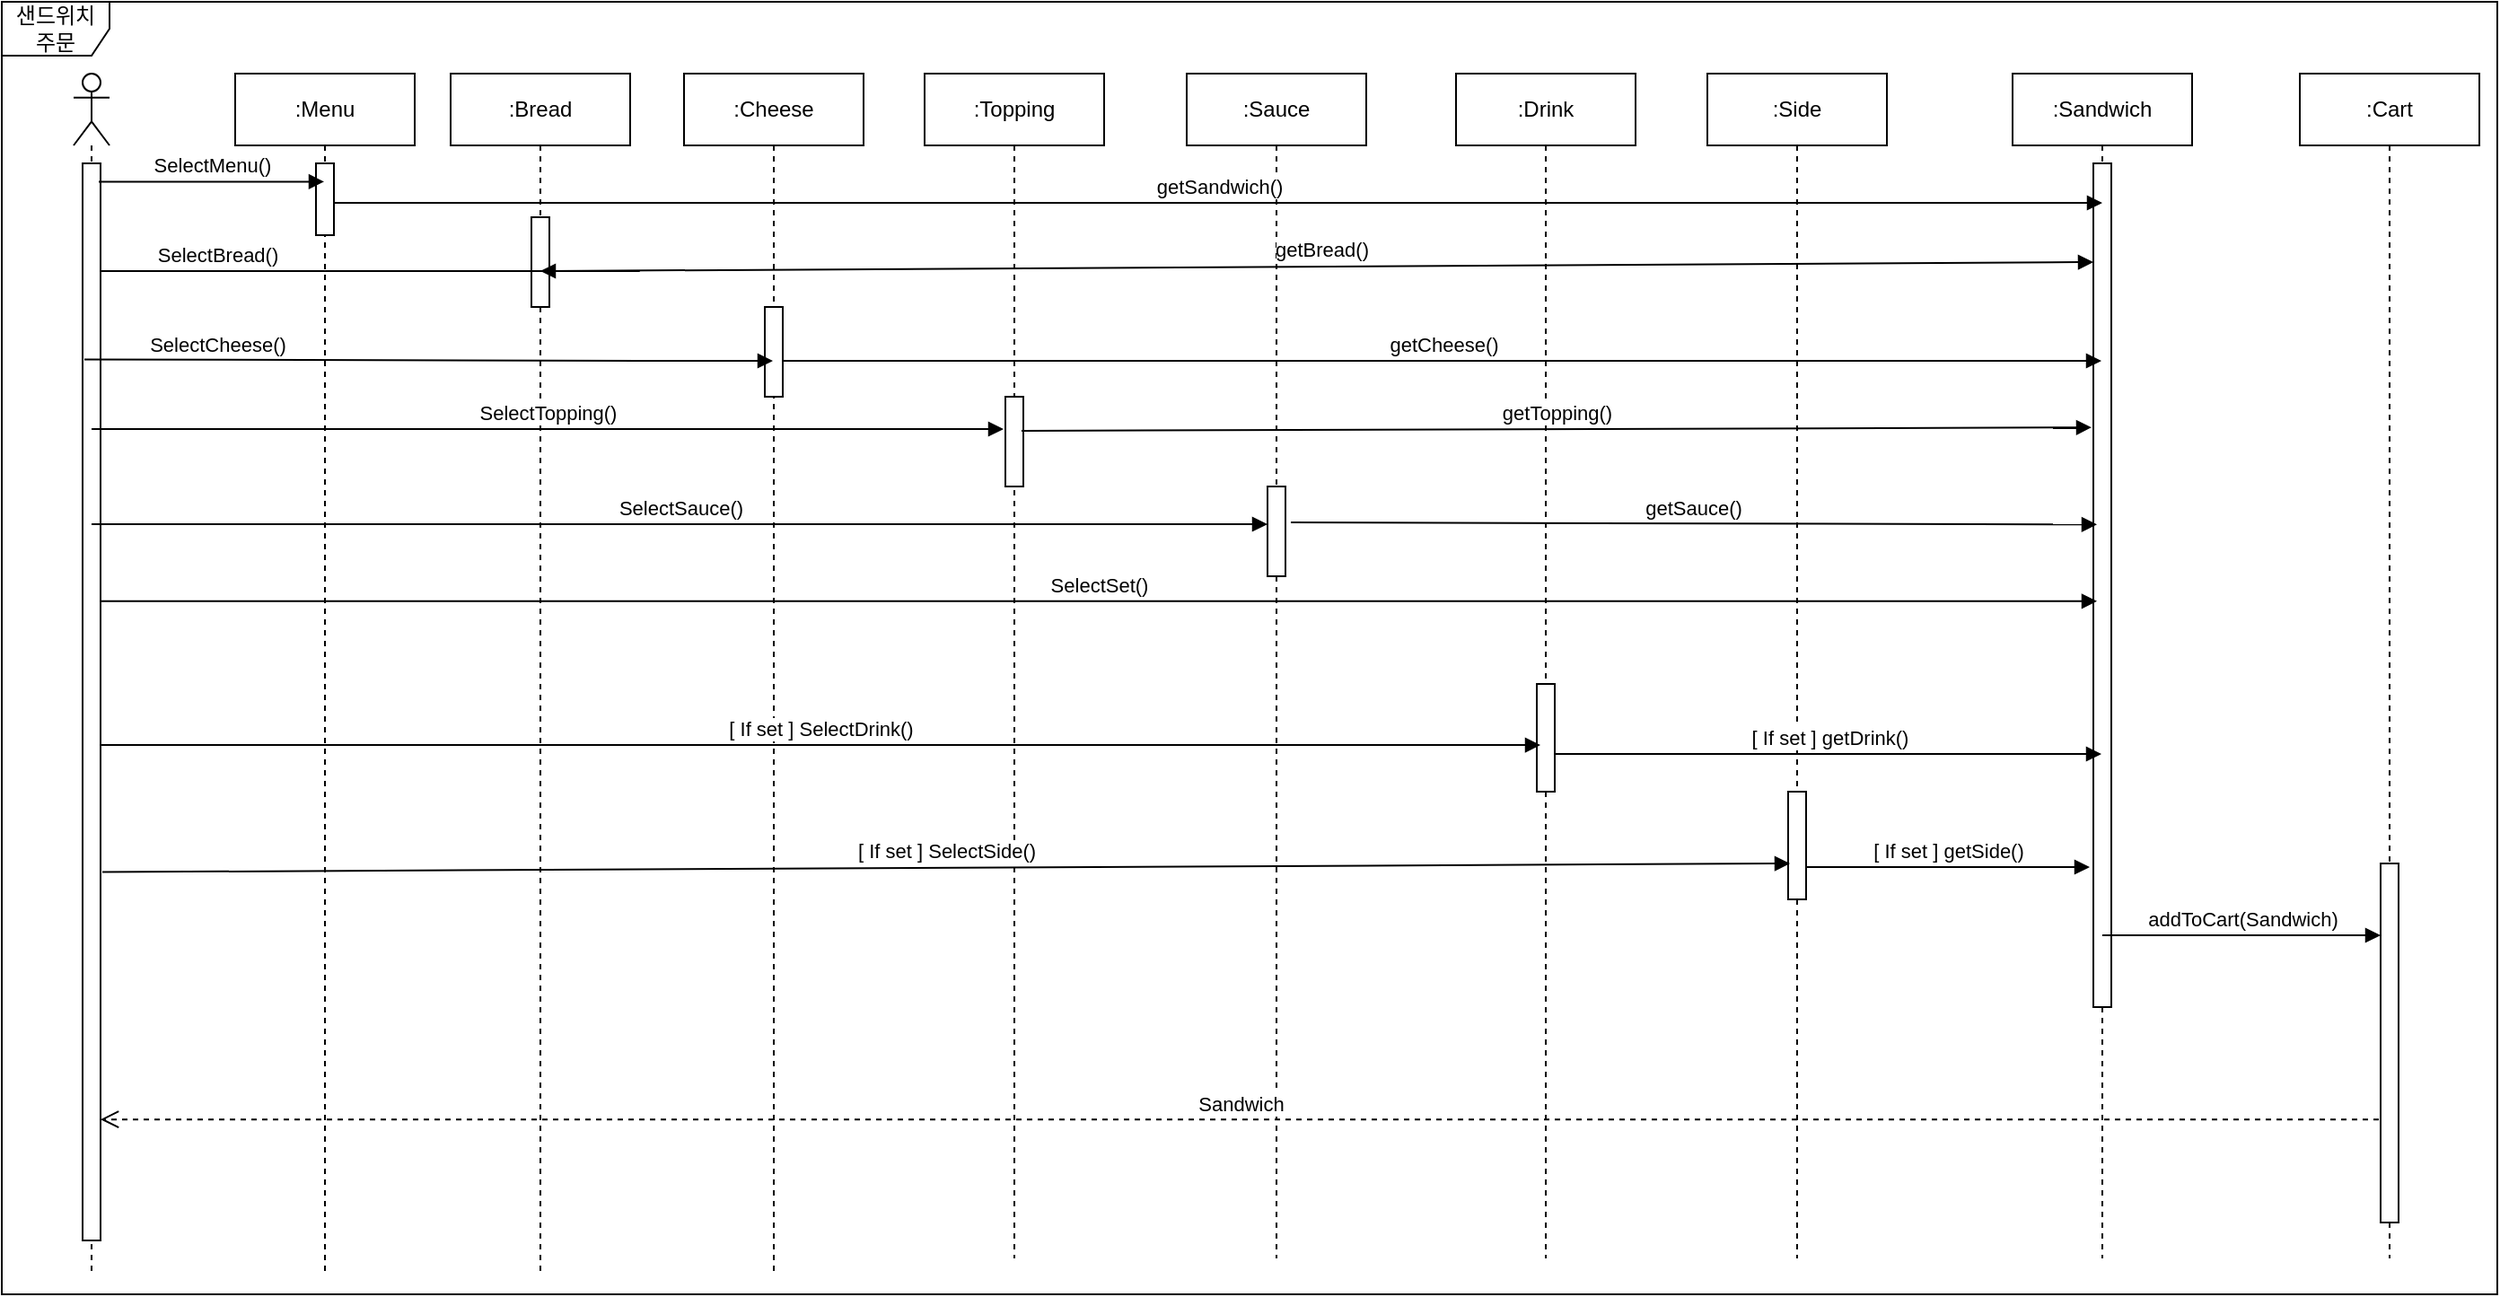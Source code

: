 <mxfile version="13.9.8" type="github">
  <diagram id="Rf4qBrpubOHbPNmQXItm" name="Page-1">
    <mxGraphModel dx="3129" dy="1154" grid="1" gridSize="10" guides="1" tooltips="1" connect="1" arrows="1" fold="1" page="1" pageScale="1" pageWidth="827" pageHeight="1169" math="0" shadow="0">
      <root>
        <mxCell id="0" />
        <mxCell id="1" parent="0" />
        <mxCell id="xnOvPEAhY6df5-fV51rV-3" value="" style="shape=umlLifeline;participant=umlActor;perimeter=lifelinePerimeter;whiteSpace=wrap;html=1;container=1;collapsible=0;recursiveResize=0;verticalAlign=top;spacingTop=36;outlineConnect=0;" vertex="1" parent="1">
          <mxGeometry x="-160" y="60" width="20" height="670" as="geometry" />
        </mxCell>
        <mxCell id="xnOvPEAhY6df5-fV51rV-11" value="" style="html=1;points=[];perimeter=orthogonalPerimeter;" vertex="1" parent="xnOvPEAhY6df5-fV51rV-3">
          <mxGeometry x="5" y="50" width="10" height="600" as="geometry" />
        </mxCell>
        <mxCell id="xnOvPEAhY6df5-fV51rV-4" value=":Bread" style="shape=umlLifeline;perimeter=lifelinePerimeter;whiteSpace=wrap;html=1;container=1;collapsible=0;recursiveResize=0;outlineConnect=0;" vertex="1" parent="1">
          <mxGeometry x="50" y="60" width="100" height="670" as="geometry" />
        </mxCell>
        <mxCell id="xnOvPEAhY6df5-fV51rV-5" value=":Cheese" style="shape=umlLifeline;perimeter=lifelinePerimeter;whiteSpace=wrap;html=1;container=1;collapsible=0;recursiveResize=0;outlineConnect=0;" vertex="1" parent="1">
          <mxGeometry x="180" y="60" width="100" height="670" as="geometry" />
        </mxCell>
        <mxCell id="xnOvPEAhY6df5-fV51rV-12" value="" style="html=1;points=[];perimeter=orthogonalPerimeter;" vertex="1" parent="xnOvPEAhY6df5-fV51rV-5">
          <mxGeometry x="45" y="130" width="10" height="50" as="geometry" />
        </mxCell>
        <mxCell id="xnOvPEAhY6df5-fV51rV-6" value=":Topping" style="shape=umlLifeline;perimeter=lifelinePerimeter;whiteSpace=wrap;html=1;container=1;collapsible=0;recursiveResize=0;outlineConnect=0;" vertex="1" parent="1">
          <mxGeometry x="314" y="60" width="100" height="660" as="geometry" />
        </mxCell>
        <mxCell id="xnOvPEAhY6df5-fV51rV-14" value="" style="html=1;points=[];perimeter=orthogonalPerimeter;" vertex="1" parent="xnOvPEAhY6df5-fV51rV-6">
          <mxGeometry x="45" y="180" width="10" height="50" as="geometry" />
        </mxCell>
        <mxCell id="xnOvPEAhY6df5-fV51rV-7" value=":Sauce" style="shape=umlLifeline;perimeter=lifelinePerimeter;whiteSpace=wrap;html=1;container=1;collapsible=0;recursiveResize=0;outlineConnect=0;" vertex="1" parent="1">
          <mxGeometry x="460" y="60" width="100" height="660" as="geometry" />
        </mxCell>
        <mxCell id="xnOvPEAhY6df5-fV51rV-15" value="" style="html=1;points=[];perimeter=orthogonalPerimeter;" vertex="1" parent="xnOvPEAhY6df5-fV51rV-7">
          <mxGeometry x="45" y="230" width="10" height="50" as="geometry" />
        </mxCell>
        <mxCell id="xnOvPEAhY6df5-fV51rV-8" value=":Drink" style="shape=umlLifeline;perimeter=lifelinePerimeter;whiteSpace=wrap;html=1;container=1;collapsible=0;recursiveResize=0;outlineConnect=0;" vertex="1" parent="1">
          <mxGeometry x="610" y="60" width="100" height="660" as="geometry" />
        </mxCell>
        <mxCell id="xnOvPEAhY6df5-fV51rV-16" value="" style="html=1;points=[];perimeter=orthogonalPerimeter;" vertex="1" parent="xnOvPEAhY6df5-fV51rV-8">
          <mxGeometry x="45" y="340" width="10" height="60" as="geometry" />
        </mxCell>
        <mxCell id="xnOvPEAhY6df5-fV51rV-9" value=":Side" style="shape=umlLifeline;perimeter=lifelinePerimeter;whiteSpace=wrap;html=1;container=1;collapsible=0;recursiveResize=0;outlineConnect=0;" vertex="1" parent="1">
          <mxGeometry x="750" y="60" width="100" height="660" as="geometry" />
        </mxCell>
        <mxCell id="xnOvPEAhY6df5-fV51rV-17" value="" style="html=1;points=[];perimeter=orthogonalPerimeter;" vertex="1" parent="xnOvPEAhY6df5-fV51rV-9">
          <mxGeometry x="45" y="400" width="10" height="60" as="geometry" />
        </mxCell>
        <mxCell id="xnOvPEAhY6df5-fV51rV-10" value=":Cart" style="shape=umlLifeline;perimeter=lifelinePerimeter;whiteSpace=wrap;html=1;container=1;collapsible=0;recursiveResize=0;outlineConnect=0;" vertex="1" parent="1">
          <mxGeometry x="1080" y="60" width="100" height="660" as="geometry" />
        </mxCell>
        <mxCell id="xnOvPEAhY6df5-fV51rV-18" value="" style="html=1;points=[];perimeter=orthogonalPerimeter;" vertex="1" parent="xnOvPEAhY6df5-fV51rV-10">
          <mxGeometry x="45" y="440" width="10" height="200" as="geometry" />
        </mxCell>
        <mxCell id="xnOvPEAhY6df5-fV51rV-13" value="" style="html=1;points=[];perimeter=orthogonalPerimeter;" vertex="1" parent="1">
          <mxGeometry x="95" y="140" width="10" height="50" as="geometry" />
        </mxCell>
        <mxCell id="xnOvPEAhY6df5-fV51rV-19" value=":Menu" style="shape=umlLifeline;perimeter=lifelinePerimeter;whiteSpace=wrap;html=1;container=1;collapsible=0;recursiveResize=0;outlineConnect=0;" vertex="1" parent="1">
          <mxGeometry x="-70" y="60" width="100" height="670" as="geometry" />
        </mxCell>
        <mxCell id="xnOvPEAhY6df5-fV51rV-20" value="" style="html=1;points=[];perimeter=orthogonalPerimeter;" vertex="1" parent="1">
          <mxGeometry x="-25" y="110" width="10" height="40" as="geometry" />
        </mxCell>
        <mxCell id="xnOvPEAhY6df5-fV51rV-22" value=":Sandwich" style="shape=umlLifeline;perimeter=lifelinePerimeter;whiteSpace=wrap;html=1;container=1;collapsible=0;recursiveResize=0;outlineConnect=0;" vertex="1" parent="1">
          <mxGeometry x="920" y="60" width="100" height="660" as="geometry" />
        </mxCell>
        <mxCell id="xnOvPEAhY6df5-fV51rV-23" value="" style="html=1;points=[];perimeter=orthogonalPerimeter;" vertex="1" parent="xnOvPEAhY6df5-fV51rV-22">
          <mxGeometry x="45" y="50" width="10" height="470" as="geometry" />
        </mxCell>
        <mxCell id="xnOvPEAhY6df5-fV51rV-26" value="getSandwich()" style="html=1;verticalAlign=bottom;endArrow=block;exitX=1;exitY=0.55;exitDx=0;exitDy=0;exitPerimeter=0;" edge="1" parent="1" source="xnOvPEAhY6df5-fV51rV-20">
          <mxGeometry width="80" relative="1" as="geometry">
            <mxPoint x="70" y="130" as="sourcePoint" />
            <mxPoint x="970" y="132" as="targetPoint" />
            <Array as="points" />
          </mxGeometry>
        </mxCell>
        <mxCell id="xnOvPEAhY6df5-fV51rV-27" value="SelectBread()" style="html=1;verticalAlign=bottom;endArrow=block;" edge="1" parent="1" source="xnOvPEAhY6df5-fV51rV-11" target="xnOvPEAhY6df5-fV51rV-4">
          <mxGeometry x="-0.644" width="80" relative="1" as="geometry">
            <mxPoint x="-130" y="170" as="sourcePoint" />
            <mxPoint x="69.5" y="170" as="targetPoint" />
            <Array as="points">
              <mxPoint x="160" y="170" />
            </Array>
            <mxPoint as="offset" />
          </mxGeometry>
        </mxCell>
        <mxCell id="xnOvPEAhY6df5-fV51rV-28" value="getBread()" style="html=1;verticalAlign=bottom;endArrow=block;exitX=1;exitY=0.6;exitDx=0;exitDy=0;exitPerimeter=0;entryX=0;entryY=0.117;entryDx=0;entryDy=0;entryPerimeter=0;" edge="1" parent="1" source="xnOvPEAhY6df5-fV51rV-13" target="xnOvPEAhY6df5-fV51rV-23">
          <mxGeometry width="80" relative="1" as="geometry">
            <mxPoint x="290" y="170" as="sourcePoint" />
            <mxPoint x="704.5" y="170" as="targetPoint" />
            <Array as="points" />
          </mxGeometry>
        </mxCell>
        <mxCell id="xnOvPEAhY6df5-fV51rV-29" value="SelectCheese()" style="html=1;verticalAlign=bottom;endArrow=block;exitX=0.1;exitY=0.182;exitDx=0;exitDy=0;exitPerimeter=0;" edge="1" parent="1" source="xnOvPEAhY6df5-fV51rV-11" target="xnOvPEAhY6df5-fV51rV-5">
          <mxGeometry x="-0.614" y="-1" width="80" relative="1" as="geometry">
            <mxPoint x="-120" y="220" as="sourcePoint" />
            <mxPoint x="275" y="220" as="targetPoint" />
            <Array as="points">
              <mxPoint x="165.5" y="220" />
            </Array>
            <mxPoint as="offset" />
          </mxGeometry>
        </mxCell>
        <mxCell id="xnOvPEAhY6df5-fV51rV-30" value="getCheese()" style="html=1;verticalAlign=bottom;endArrow=block;exitX=1;exitY=0.6;exitDx=0;exitDy=0;exitPerimeter=0;" edge="1" parent="1" source="xnOvPEAhY6df5-fV51rV-12" target="xnOvPEAhY6df5-fV51rV-22">
          <mxGeometry width="80" relative="1" as="geometry">
            <mxPoint x="510" y="220" as="sourcePoint" />
            <mxPoint x="1139.5" y="220" as="targetPoint" />
            <Array as="points">
              <mxPoint x="815.5" y="220" />
            </Array>
          </mxGeometry>
        </mxCell>
        <mxCell id="xnOvPEAhY6df5-fV51rV-21" value="SelectMenu()" style="html=1;verticalAlign=bottom;endArrow=block;exitX=0.9;exitY=0.017;exitDx=0;exitDy=0;exitPerimeter=0;" edge="1" parent="1" source="xnOvPEAhY6df5-fV51rV-11" target="xnOvPEAhY6df5-fV51rV-19">
          <mxGeometry width="80" relative="1" as="geometry">
            <mxPoint x="-120" y="130" as="sourcePoint" />
            <mxPoint x="-70" y="130" as="targetPoint" />
          </mxGeometry>
        </mxCell>
        <mxCell id="xnOvPEAhY6df5-fV51rV-32" value="SelectTopping()" style="html=1;verticalAlign=bottom;endArrow=block;entryX=-0.1;entryY=0.36;entryDx=0;entryDy=0;entryPerimeter=0;" edge="1" parent="1" source="xnOvPEAhY6df5-fV51rV-3" target="xnOvPEAhY6df5-fV51rV-14">
          <mxGeometry width="80" relative="1" as="geometry">
            <mxPoint x="-120" y="260.0" as="sourcePoint" />
            <mxPoint x="513.5" y="261.1" as="targetPoint" />
            <Array as="points" />
          </mxGeometry>
        </mxCell>
        <mxCell id="xnOvPEAhY6df5-fV51rV-33" value="getTopping()" style="html=1;verticalAlign=bottom;endArrow=block;exitX=0.9;exitY=0.38;exitDx=0;exitDy=0;exitPerimeter=0;entryX=-0.1;entryY=0.313;entryDx=0;entryDy=0;entryPerimeter=0;" edge="1" parent="1" source="xnOvPEAhY6df5-fV51rV-14" target="xnOvPEAhY6df5-fV51rV-23">
          <mxGeometry width="80" relative="1" as="geometry">
            <mxPoint x="750" y="260" as="sourcePoint" />
            <mxPoint x="1706" y="260" as="targetPoint" />
            <Array as="points" />
          </mxGeometry>
        </mxCell>
        <mxCell id="xnOvPEAhY6df5-fV51rV-34" value="SelectSauce()" style="html=1;verticalAlign=bottom;endArrow=block;entryX=0;entryY=0.42;entryDx=0;entryDy=0;entryPerimeter=0;" edge="1" parent="1" source="xnOvPEAhY6df5-fV51rV-3" target="xnOvPEAhY6df5-fV51rV-15">
          <mxGeometry width="80" relative="1" as="geometry">
            <mxPoint x="-120" y="320.83" as="sourcePoint" />
            <mxPoint x="749" y="320" as="targetPoint" />
            <Array as="points" />
          </mxGeometry>
        </mxCell>
        <mxCell id="xnOvPEAhY6df5-fV51rV-35" value="getSauce()" style="html=1;verticalAlign=bottom;endArrow=block;exitX=1.3;exitY=0.4;exitDx=0;exitDy=0;exitPerimeter=0;entryX=0.2;entryY=0.428;entryDx=0;entryDy=0;entryPerimeter=0;" edge="1" parent="1" source="xnOvPEAhY6df5-fV51rV-15" target="xnOvPEAhY6df5-fV51rV-23">
          <mxGeometry width="80" relative="1" as="geometry">
            <mxPoint x="990" y="312.59" as="sourcePoint" />
            <mxPoint x="1707" y="310" as="targetPoint" />
            <Array as="points" />
          </mxGeometry>
        </mxCell>
        <mxCell id="xnOvPEAhY6df5-fV51rV-36" value="SelectSet()" style="html=1;verticalAlign=bottom;endArrow=block;entryX=0.2;entryY=0.519;entryDx=0;entryDy=0;entryPerimeter=0;" edge="1" parent="1" source="xnOvPEAhY6df5-fV51rV-11" target="xnOvPEAhY6df5-fV51rV-23">
          <mxGeometry width="80" relative="1" as="geometry">
            <mxPoint x="-136" y="385.91" as="sourcePoint" />
            <mxPoint x="890" y="380" as="targetPoint" />
            <Array as="points" />
          </mxGeometry>
        </mxCell>
        <mxCell id="xnOvPEAhY6df5-fV51rV-37" value="[ If set ] SelectDrink()" style="html=1;verticalAlign=bottom;endArrow=block;entryX=0.2;entryY=0.567;entryDx=0;entryDy=0;entryPerimeter=0;" edge="1" parent="1" source="xnOvPEAhY6df5-fV51rV-11" target="xnOvPEAhY6df5-fV51rV-16">
          <mxGeometry width="80" relative="1" as="geometry">
            <mxPoint x="-140" y="445.88" as="sourcePoint" />
            <mxPoint x="1719.5" y="440" as="targetPoint" />
            <Array as="points" />
          </mxGeometry>
        </mxCell>
        <mxCell id="xnOvPEAhY6df5-fV51rV-38" value="[ If set ] getDrink()" style="html=1;verticalAlign=bottom;endArrow=block;exitX=1;exitY=0.65;exitDx=0;exitDy=0;exitPerimeter=0;" edge="1" parent="1" source="xnOvPEAhY6df5-fV51rV-16" target="xnOvPEAhY6df5-fV51rV-22">
          <mxGeometry width="80" relative="1" as="geometry">
            <mxPoint x="1206" y="437.02" as="sourcePoint" />
            <mxPoint x="1702" y="431.86" as="targetPoint" />
            <Array as="points" />
          </mxGeometry>
        </mxCell>
        <mxCell id="xnOvPEAhY6df5-fV51rV-39" value="[ If set ] SelectSide()" style="html=1;verticalAlign=bottom;endArrow=block;exitX=1.1;exitY=0.658;exitDx=0;exitDy=0;exitPerimeter=0;" edge="1" parent="1" source="xnOvPEAhY6df5-fV51rV-11">
          <mxGeometry width="80" relative="1" as="geometry">
            <mxPoint x="-140" y="491.47" as="sourcePoint" />
            <mxPoint x="796" y="500" as="targetPoint" />
            <Array as="points" />
          </mxGeometry>
        </mxCell>
        <mxCell id="xnOvPEAhY6df5-fV51rV-40" value="[ If set ] getSide()" style="html=1;verticalAlign=bottom;endArrow=block;exitX=1;exitY=0.7;exitDx=0;exitDy=0;exitPerimeter=0;" edge="1" parent="1" source="xnOvPEAhY6df5-fV51rV-17">
          <mxGeometry width="80" relative="1" as="geometry">
            <mxPoint x="830" y="497" as="sourcePoint" />
            <mxPoint x="963" y="502" as="targetPoint" />
            <Array as="points" />
          </mxGeometry>
        </mxCell>
        <mxCell id="xnOvPEAhY6df5-fV51rV-41" value="addToCart(Sandwich)" style="html=1;verticalAlign=bottom;endArrow=block;" edge="1" parent="1" source="xnOvPEAhY6df5-fV51rV-22" target="xnOvPEAhY6df5-fV51rV-18">
          <mxGeometry width="80" relative="1" as="geometry">
            <mxPoint x="1715" y="546" as="sourcePoint" />
            <mxPoint x="1986" y="540" as="targetPoint" />
            <Array as="points">
              <mxPoint x="1060" y="540" />
            </Array>
          </mxGeometry>
        </mxCell>
        <mxCell id="xnOvPEAhY6df5-fV51rV-44" value="Sandwich" style="html=1;verticalAlign=bottom;endArrow=open;dashed=1;endSize=8;exitX=-0.1;exitY=0.713;exitDx=0;exitDy=0;exitPerimeter=0;" edge="1" parent="1" source="xnOvPEAhY6df5-fV51rV-18" target="xnOvPEAhY6df5-fV51rV-11">
          <mxGeometry relative="1" as="geometry">
            <mxPoint x="1840" y="620" as="sourcePoint" />
            <mxPoint x="-150" y="640" as="targetPoint" />
          </mxGeometry>
        </mxCell>
        <mxCell id="xnOvPEAhY6df5-fV51rV-45" value="샌드위치 주문" style="shape=umlFrame;whiteSpace=wrap;html=1;" vertex="1" parent="1">
          <mxGeometry x="-200" y="20" width="1390" height="720" as="geometry" />
        </mxCell>
      </root>
    </mxGraphModel>
  </diagram>
</mxfile>
